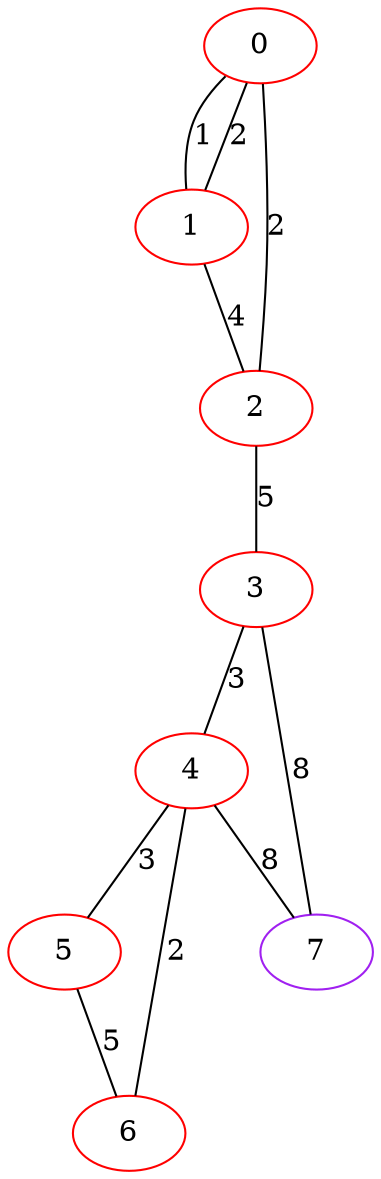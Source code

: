 graph "" {
0 [color=red, weight=1];
1 [color=red, weight=1];
2 [color=red, weight=1];
3 [color=red, weight=1];
4 [color=red, weight=1];
5 [color=red, weight=1];
6 [color=red, weight=1];
7 [color=purple, weight=4];
0 -- 1  [key=0, label=1];
0 -- 1  [key=1, label=2];
0 -- 2  [key=0, label=2];
1 -- 2  [key=0, label=4];
2 -- 3  [key=0, label=5];
3 -- 4  [key=0, label=3];
3 -- 7  [key=0, label=8];
4 -- 5  [key=0, label=3];
4 -- 6  [key=0, label=2];
4 -- 7  [key=0, label=8];
5 -- 6  [key=0, label=5];
}
